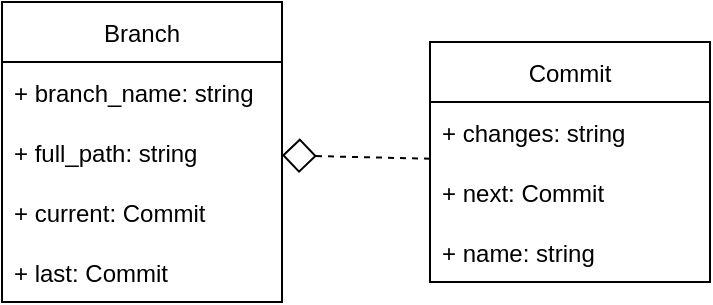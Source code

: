 <mxfile version="20.2.3" type="device"><diagram id="-3lWpKbojb707CX55x1y" name="Page-1"><mxGraphModel dx="963" dy="150" grid="0" gridSize="10" guides="1" tooltips="1" connect="1" arrows="1" fold="1" page="0" pageScale="1" pageWidth="850" pageHeight="1100" math="0" shadow="0"><root><mxCell id="0"/><mxCell id="1" parent="0"/><mxCell id="AJ-RbsMx5kc_qs2gBGj3-1" value="Branch" style="swimlane;fontStyle=0;childLayout=stackLayout;horizontal=1;startSize=30;horizontalStack=0;resizeParent=1;resizeParentMax=0;resizeLast=0;collapsible=1;marginBottom=0;" vertex="1" parent="1"><mxGeometry x="159" y="403" width="140" height="150" as="geometry"/></mxCell><mxCell id="AJ-RbsMx5kc_qs2gBGj3-2" value="+ branch_name: string" style="text;strokeColor=none;fillColor=none;align=left;verticalAlign=middle;spacingLeft=4;spacingRight=4;overflow=hidden;points=[[0,0.5],[1,0.5]];portConstraint=eastwest;rotatable=0;" vertex="1" parent="AJ-RbsMx5kc_qs2gBGj3-1"><mxGeometry y="30" width="140" height="30" as="geometry"/></mxCell><mxCell id="AJ-RbsMx5kc_qs2gBGj3-3" value="+ full_path: string" style="text;strokeColor=none;fillColor=none;align=left;verticalAlign=middle;spacingLeft=4;spacingRight=4;overflow=hidden;points=[[0,0.5],[1,0.5]];portConstraint=eastwest;rotatable=0;" vertex="1" parent="AJ-RbsMx5kc_qs2gBGj3-1"><mxGeometry y="60" width="140" height="30" as="geometry"/></mxCell><mxCell id="AJ-RbsMx5kc_qs2gBGj3-4" value="+ current: Commit" style="text;strokeColor=none;fillColor=none;align=left;verticalAlign=middle;spacingLeft=4;spacingRight=4;overflow=hidden;points=[[0,0.5],[1,0.5]];portConstraint=eastwest;rotatable=0;" vertex="1" parent="AJ-RbsMx5kc_qs2gBGj3-1"><mxGeometry y="90" width="140" height="30" as="geometry"/></mxCell><mxCell id="AJ-RbsMx5kc_qs2gBGj3-5" value="+ last: Commit" style="text;strokeColor=none;fillColor=none;align=left;verticalAlign=middle;spacingLeft=4;spacingRight=4;overflow=hidden;points=[[0,0.5],[1,0.5]];portConstraint=eastwest;rotatable=0;" vertex="1" parent="AJ-RbsMx5kc_qs2gBGj3-1"><mxGeometry y="120" width="140" height="30" as="geometry"/></mxCell><mxCell id="AJ-RbsMx5kc_qs2gBGj3-6" value="Commit" style="swimlane;fontStyle=0;childLayout=stackLayout;horizontal=1;startSize=30;horizontalStack=0;resizeParent=1;resizeParentMax=0;resizeLast=0;collapsible=1;marginBottom=0;" vertex="1" parent="1"><mxGeometry x="373" y="423" width="140" height="120" as="geometry"/></mxCell><mxCell id="AJ-RbsMx5kc_qs2gBGj3-7" value="+ changes: string" style="text;strokeColor=none;fillColor=none;align=left;verticalAlign=middle;spacingLeft=4;spacingRight=4;overflow=hidden;points=[[0,0.5],[1,0.5]];portConstraint=eastwest;rotatable=0;" vertex="1" parent="AJ-RbsMx5kc_qs2gBGj3-6"><mxGeometry y="30" width="140" height="30" as="geometry"/></mxCell><mxCell id="AJ-RbsMx5kc_qs2gBGj3-12" value="+ next: Commit" style="text;strokeColor=none;fillColor=none;align=left;verticalAlign=middle;spacingLeft=4;spacingRight=4;overflow=hidden;points=[[0,0.5],[1,0.5]];portConstraint=eastwest;rotatable=0;" vertex="1" parent="AJ-RbsMx5kc_qs2gBGj3-6"><mxGeometry y="60" width="140" height="30" as="geometry"/></mxCell><mxCell id="AJ-RbsMx5kc_qs2gBGj3-8" value="+ name: string" style="text;strokeColor=none;fillColor=none;align=left;verticalAlign=middle;spacingLeft=4;spacingRight=4;overflow=hidden;points=[[0,0.5],[1,0.5]];portConstraint=eastwest;rotatable=0;" vertex="1" parent="AJ-RbsMx5kc_qs2gBGj3-6"><mxGeometry y="90" width="140" height="30" as="geometry"/></mxCell><mxCell id="AJ-RbsMx5kc_qs2gBGj3-11" value="" style="endArrow=diamond;html=1;rounded=0;endFill=0;endSize=15;dashed=1;" edge="1" parent="1" source="AJ-RbsMx5kc_qs2gBGj3-6" target="AJ-RbsMx5kc_qs2gBGj3-1"><mxGeometry width="50" height="50" relative="1" as="geometry"><mxPoint x="357" y="677" as="sourcePoint"/><mxPoint x="407" y="627" as="targetPoint"/></mxGeometry></mxCell></root></mxGraphModel></diagram></mxfile>